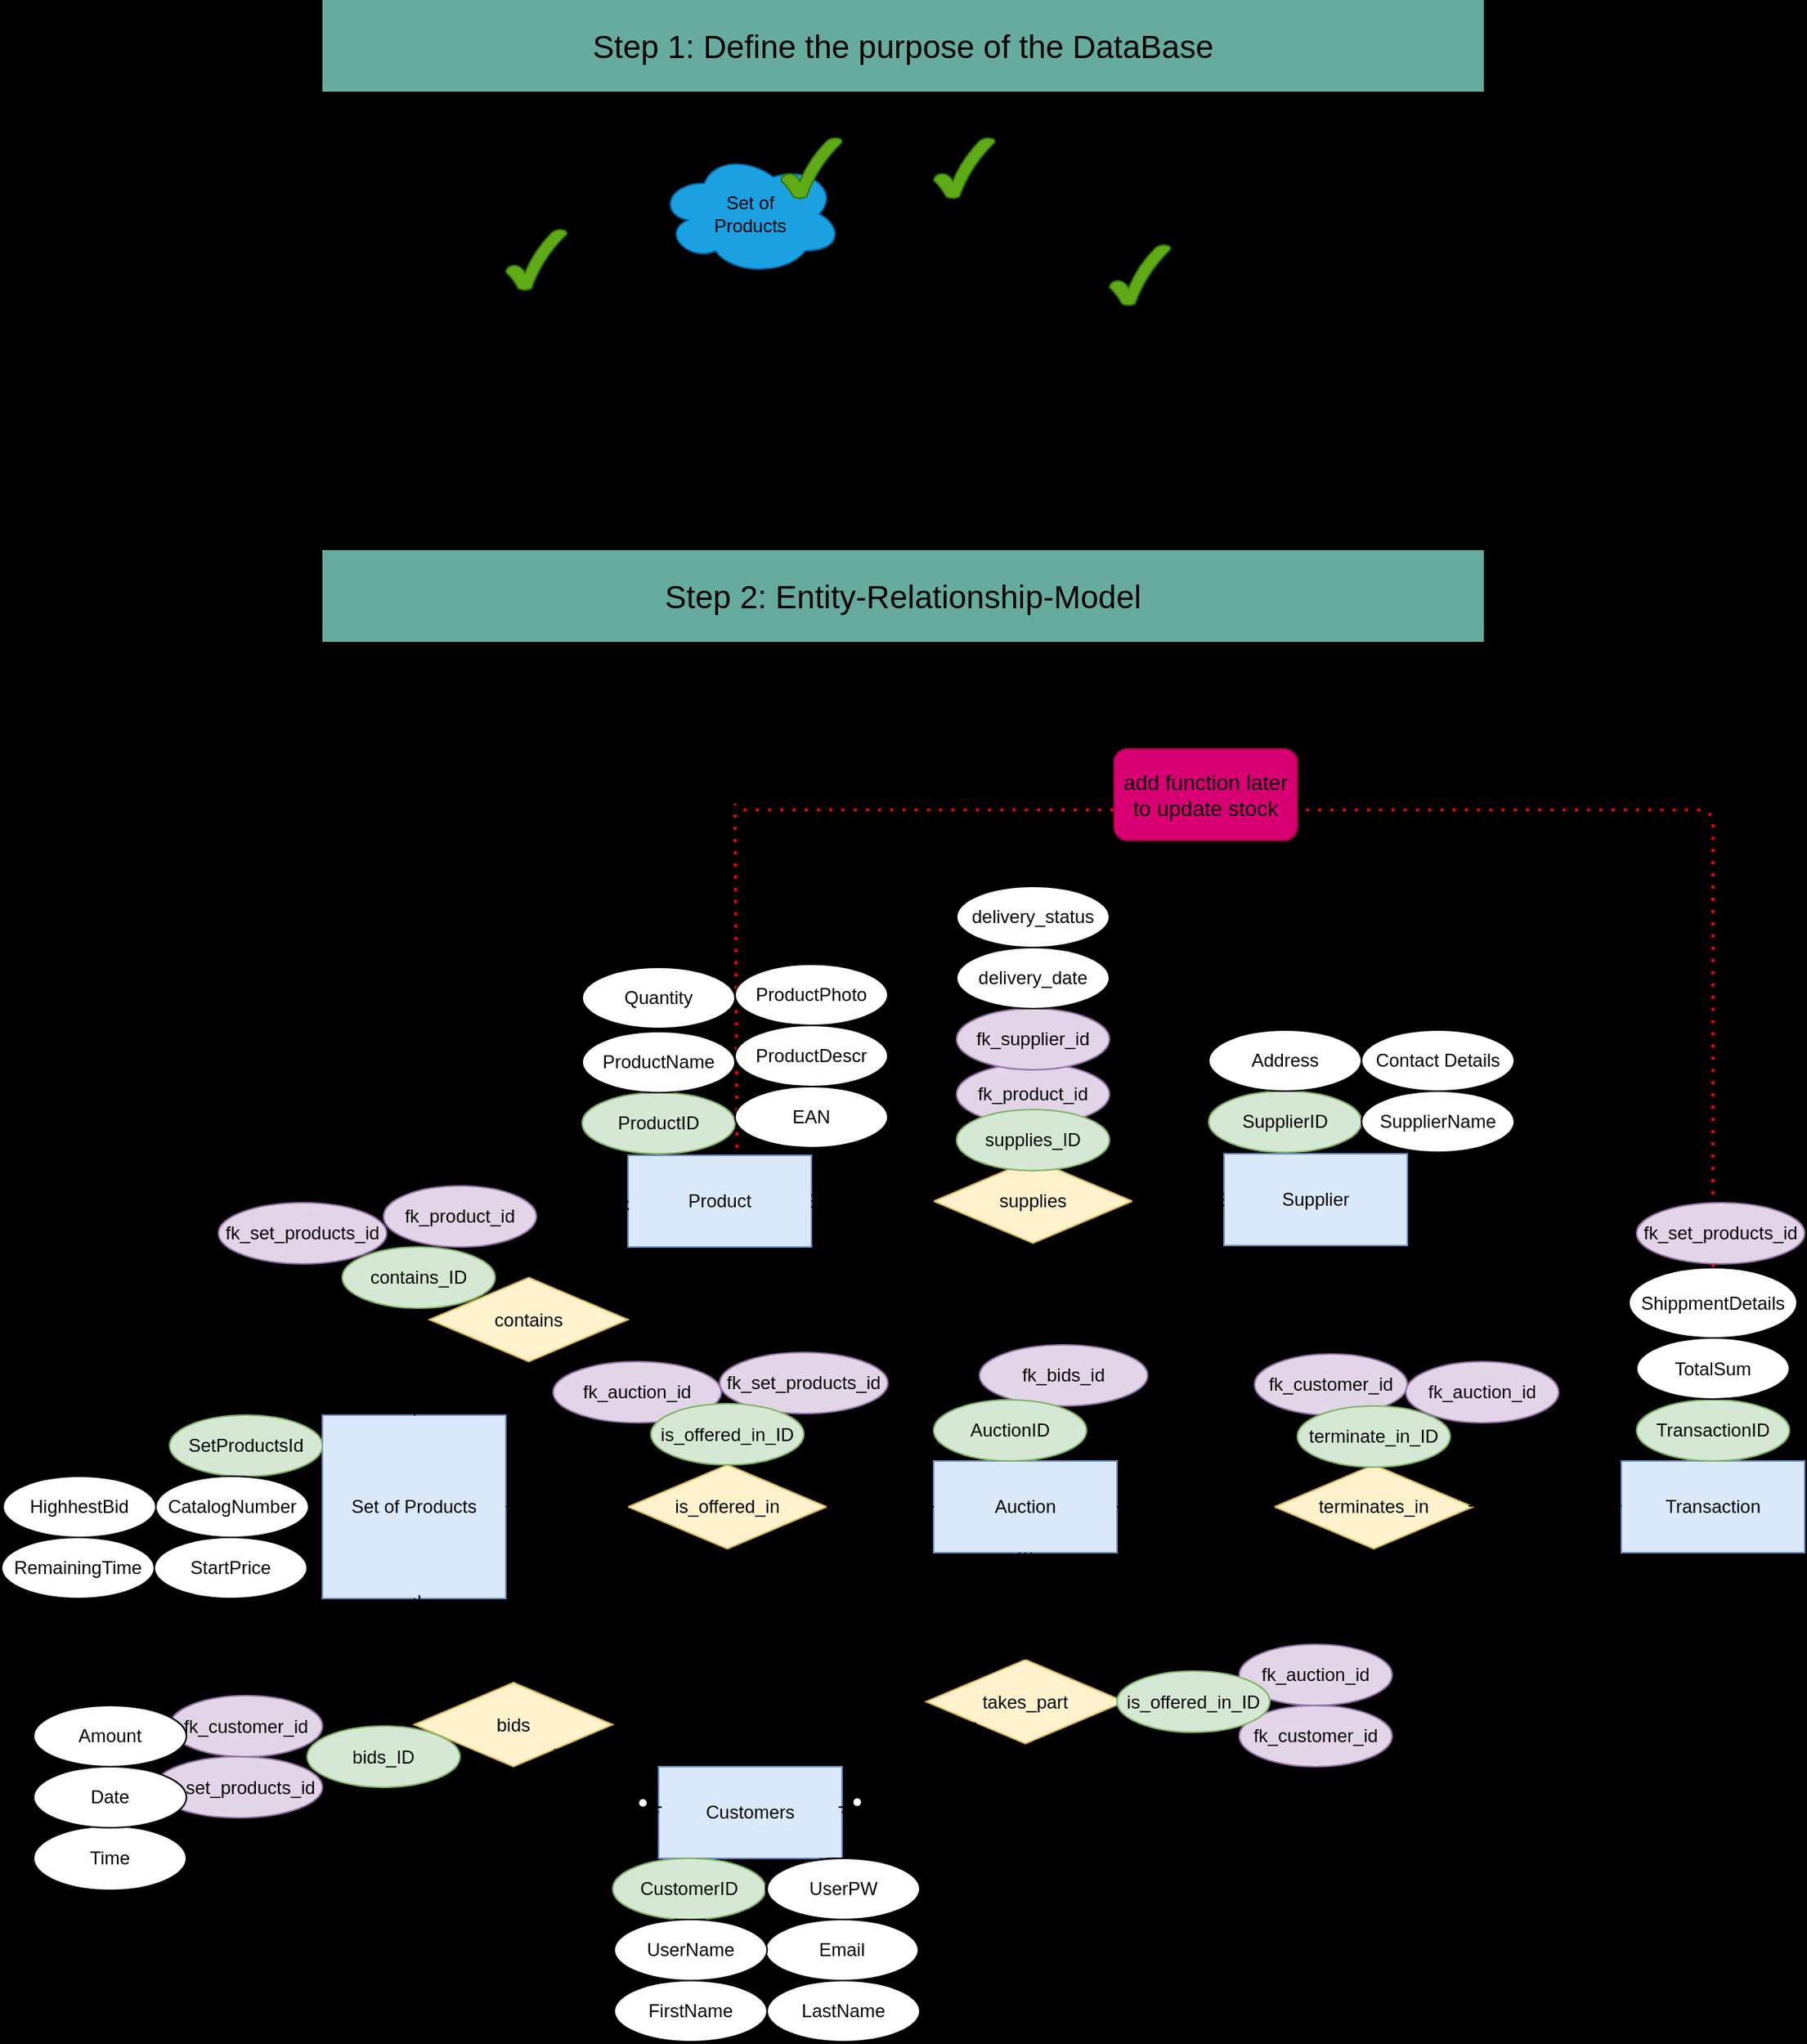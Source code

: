 <mxfile>
    <diagram id="Qlab7BlyAjxRTgfkOohs" name="Page-1">
        <mxGraphModel dx="2033" dy="614" grid="0" gridSize="10" guides="1" tooltips="1" connect="1" arrows="1" fold="1" page="0" pageScale="1" pageWidth="827" pageHeight="1169" background="#000000" math="0" shadow="0">
            <root>
                <mxCell id="0"/>
                <mxCell id="1" parent="0"/>
                <mxCell id="-xcbg-qOsnuhI51LGYwy-141" value="" style="endArrow=none;dashed=1;html=1;dashPattern=1 3;strokeWidth=2;exitX=0.427;exitY=-0.017;exitDx=0;exitDy=0;exitPerimeter=0;strokeColor=#FF0000;fontColor=#000000;" parent="1" edge="1">
                    <mxGeometry x="310" y="566.02" width="50" height="50" as="geometry">
                        <mxPoint x="311.24" y="791" as="sourcePoint"/>
                        <mxPoint x="310" y="566.02" as="targetPoint"/>
                    </mxGeometry>
                </mxCell>
                <mxCell id="-xcbg-qOsnuhI51LGYwy-59" value="fk_set_products_id" style="ellipse;whiteSpace=wrap;html=1;align=center;fontStyle=0;labelBackgroundColor=none;fillColor=#e1d5e7;strokeColor=#9673a6;fontColor=#000000;" parent="1" vertex="1">
                    <mxGeometry x="-28" y="827" width="110" height="40" as="geometry"/>
                </mxCell>
                <mxCell id="-xcbg-qOsnuhI51LGYwy-3" value="" style="rounded=0;whiteSpace=wrap;html=1;labelBackgroundColor=#009999;labelBorderColor=#000000;strokeColor=none;fillColor=#67AB9F;fontColor=#000000;" parent="1" vertex="1">
                    <mxGeometry x="40" y="40" width="760" height="60" as="geometry"/>
                </mxCell>
                <mxCell id="-xcbg-qOsnuhI51LGYwy-4" value="&lt;font style=&quot;font-size: 21px&quot;&gt;Step 1: Define the purpose of the DataBase&lt;/font&gt;" style="text;html=1;strokeColor=none;fillColor=none;align=center;verticalAlign=middle;whiteSpace=wrap;rounded=0;labelBackgroundColor=none;fontColor=#000000;" parent="1" vertex="1">
                    <mxGeometry x="60" y="60" width="720" height="20" as="geometry"/>
                </mxCell>
                <mxCell id="-xcbg-qOsnuhI51LGYwy-6" value="&lt;span&gt;Set of&lt;br&gt;Products&lt;/span&gt;" style="ellipse;shape=cloud;whiteSpace=wrap;html=1;labelBackgroundColor=none;fillColor=#1ba1e2;strokeColor=#006EAF;fontColor=#000000;" parent="1" vertex="1">
                    <mxGeometry x="260" y="140" width="120" height="80" as="geometry"/>
                </mxCell>
                <mxCell id="-xcbg-qOsnuhI51LGYwy-8" value="Au" style="shape=actor;whiteSpace=wrap;html=1;labelBackgroundColor=none;fillColor=none;fontColor=#000000;" parent="1" vertex="1">
                    <mxGeometry x="320" y="230" width="100" height="120" as="geometry"/>
                </mxCell>
                <mxCell id="-xcbg-qOsnuhI51LGYwy-9" value="" style="ellipse;shape=cloud;whiteSpace=wrap;html=1;labelBackgroundColor=none;fillColor=none;fontColor=#000000;" parent="1" vertex="1">
                    <mxGeometry x="380" y="140" width="120" height="80" as="geometry"/>
                </mxCell>
                <mxCell id="-xcbg-qOsnuhI51LGYwy-10" value="" style="ellipse;shape=cloud;whiteSpace=wrap;html=1;labelBackgroundColor=none;fillColor=none;fontColor=#000000;" parent="1" vertex="1">
                    <mxGeometry x="150" y="190" width="120" height="80" as="geometry"/>
                </mxCell>
                <mxCell id="-xcbg-qOsnuhI51LGYwy-12" value="Auction House employee" style="text;html=1;strokeColor=none;fillColor=none;align=center;verticalAlign=middle;whiteSpace=wrap;rounded=0;labelBackgroundColor=none;fontColor=#000000;" parent="1" vertex="1">
                    <mxGeometry x="340" y="300" width="60" height="40" as="geometry"/>
                </mxCell>
                <mxCell id="-xcbg-qOsnuhI51LGYwy-13" value="Products" style="text;html=1;strokeColor=none;fillColor=none;align=center;verticalAlign=middle;whiteSpace=wrap;rounded=0;labelBackgroundColor=none;fontColor=#000000;" parent="1" vertex="1">
                    <mxGeometry x="180" y="210" width="60" height="40" as="geometry"/>
                </mxCell>
                <mxCell id="-xcbg-qOsnuhI51LGYwy-15" value="Customers" style="text;html=1;strokeColor=none;fillColor=none;align=center;verticalAlign=middle;whiteSpace=wrap;rounded=0;labelBackgroundColor=none;fontColor=#000000;" parent="1" vertex="1">
                    <mxGeometry x="410" y="160" width="60" height="40" as="geometry"/>
                </mxCell>
                <mxCell id="-xcbg-qOsnuhI51LGYwy-17" value="" style="ellipse;shape=cloud;whiteSpace=wrap;html=1;labelBackgroundColor=none;fillColor=none;fontColor=#000000;" parent="1" vertex="1">
                    <mxGeometry x="140" y="110" width="120" height="80" as="geometry"/>
                </mxCell>
                <mxCell id="-xcbg-qOsnuhI51LGYwy-18" value="Transactions" style="text;html=1;strokeColor=none;fillColor=none;align=center;verticalAlign=middle;whiteSpace=wrap;rounded=0;labelBackgroundColor=none;fontColor=#000000;" parent="1" vertex="1">
                    <mxGeometry x="170" y="130" width="60" height="40" as="geometry"/>
                </mxCell>
                <mxCell id="-xcbg-qOsnuhI51LGYwy-19" value="" style="ellipse;shape=cloud;whiteSpace=wrap;html=1;labelBackgroundColor=none;fillColor=none;fontColor=#000000;" parent="1" vertex="1">
                    <mxGeometry x="470" y="200" width="120" height="80" as="geometry"/>
                </mxCell>
                <mxCell id="-xcbg-qOsnuhI51LGYwy-20" value="Suppliers" style="text;html=1;strokeColor=none;fillColor=none;align=center;verticalAlign=middle;whiteSpace=wrap;rounded=0;labelBackgroundColor=none;fontColor=#000000;" parent="1" vertex="1">
                    <mxGeometry x="500" y="220" width="60" height="40" as="geometry"/>
                </mxCell>
                <mxCell id="-xcbg-qOsnuhI51LGYwy-21" value="" style="ellipse;shape=cloud;whiteSpace=wrap;html=1;labelBackgroundColor=none;fillColor=none;fontColor=#000000;" parent="1" vertex="1">
                    <mxGeometry x="520" y="110" width="120" height="80" as="geometry"/>
                </mxCell>
                <mxCell id="-xcbg-qOsnuhI51LGYwy-22" value="Auctions" style="text;html=1;strokeColor=none;fillColor=none;align=center;verticalAlign=middle;whiteSpace=wrap;rounded=0;labelBackgroundColor=none;fontColor=#000000;" parent="1" vertex="1">
                    <mxGeometry x="550" y="130" width="60" height="40" as="geometry"/>
                </mxCell>
                <mxCell id="-xcbg-qOsnuhI51LGYwy-25" value="" style="rounded=0;whiteSpace=wrap;html=1;labelBackgroundColor=#009999;labelBorderColor=#000000;strokeColor=none;fillColor=#67AB9F;fontColor=#000000;" parent="1" vertex="1">
                    <mxGeometry x="40" y="400" width="760" height="60" as="geometry"/>
                </mxCell>
                <mxCell id="-xcbg-qOsnuhI51LGYwy-26" value="&lt;font style=&quot;font-size: 21px&quot;&gt;Step 2: Entity-Relationship-Model&lt;/font&gt;" style="text;html=1;strokeColor=none;fillColor=none;align=center;verticalAlign=middle;whiteSpace=wrap;rounded=0;labelBackgroundColor=none;fontColor=#000000;" parent="1" vertex="1">
                    <mxGeometry x="60" y="420" width="720" height="20" as="geometry"/>
                </mxCell>
                <mxCell id="-xcbg-qOsnuhI51LGYwy-27" value="Set of Products" style="rounded=0;whiteSpace=wrap;html=1;labelBackgroundColor=none;fillColor=#dae8fc;strokeColor=#6c8ebf;fontColor=#000000;" parent="1" vertex="1">
                    <mxGeometry x="40" y="966" width="120" height="120" as="geometry"/>
                </mxCell>
                <mxCell id="-xcbg-qOsnuhI51LGYwy-28" value="Product" style="rounded=0;whiteSpace=wrap;html=1;labelBackgroundColor=none;fillColor=#dae8fc;strokeColor=#6c8ebf;fontColor=#000000;" parent="1" vertex="1">
                    <mxGeometry x="240" y="796" width="120" height="60" as="geometry"/>
                </mxCell>
                <mxCell id="-xcbg-qOsnuhI51LGYwy-32" value="" style="fontSize=12;html=1;endArrow=ERoneToMany;startArrow=none;entryX=0;entryY=1;entryDx=0;entryDy=0;startFill=0;fontColor=#000000;" parent="1" target="-xcbg-qOsnuhI51LGYwy-29" edge="1">
                    <mxGeometry width="100" height="100" relative="1" as="geometry">
                        <mxPoint x="100" y="966" as="sourcePoint"/>
                        <mxPoint x="150" y="916" as="targetPoint"/>
                    </mxGeometry>
                </mxCell>
                <mxCell id="-xcbg-qOsnuhI51LGYwy-35" value="" style="fontSize=12;html=1;endArrow=ERmandOne;fontColor=#000000;" parent="1" source="-xcbg-qOsnuhI51LGYwy-29" edge="1">
                    <mxGeometry width="100" height="100" relative="1" as="geometry">
                        <mxPoint x="184" y="877" as="sourcePoint"/>
                        <mxPoint x="240" y="826" as="targetPoint"/>
                    </mxGeometry>
                </mxCell>
                <mxCell id="-xcbg-qOsnuhI51LGYwy-36" value="ProductID" style="ellipse;whiteSpace=wrap;html=1;align=center;fontStyle=0;labelBackgroundColor=none;fillColor=#d5e8d4;strokeColor=#82b366;fontColor=#000000;" parent="1" vertex="1">
                    <mxGeometry x="210" y="755" width="100" height="40" as="geometry"/>
                </mxCell>
                <mxCell id="-xcbg-qOsnuhI51LGYwy-39" value="EAN" style="ellipse;whiteSpace=wrap;html=1;align=center;fontStyle=0;labelBackgroundColor=none;fontColor=#000000;fillColor=#FFFFFF;" parent="1" vertex="1">
                    <mxGeometry x="310" y="751" width="100" height="40" as="geometry"/>
                </mxCell>
                <mxCell id="-xcbg-qOsnuhI51LGYwy-41" value="ProductDescr" style="ellipse;whiteSpace=wrap;html=1;align=center;fontStyle=0;labelBackgroundColor=none;fontColor=#000000;fillColor=#FFFFFF;" parent="1" vertex="1">
                    <mxGeometry x="310" y="711" width="100" height="40" as="geometry"/>
                </mxCell>
                <mxCell id="-xcbg-qOsnuhI51LGYwy-42" value="ProductPhoto" style="ellipse;whiteSpace=wrap;html=1;align=center;fontStyle=0;labelBackgroundColor=none;fontColor=#000000;fillColor=#FFFFFF;" parent="1" vertex="1">
                    <mxGeometry x="310" y="671" width="100" height="40" as="geometry"/>
                </mxCell>
                <mxCell id="-xcbg-qOsnuhI51LGYwy-43" value="fk_product_id" style="ellipse;whiteSpace=wrap;html=1;align=center;fontStyle=0;labelBackgroundColor=none;fillColor=#e1d5e7;strokeColor=#9673a6;fontColor=#000000;" parent="1" vertex="1">
                    <mxGeometry x="80" y="816" width="100" height="40" as="geometry"/>
                </mxCell>
                <mxCell id="-xcbg-qOsnuhI51LGYwy-44" value="RemainingTime" style="ellipse;whiteSpace=wrap;html=1;align=center;fontStyle=0;labelBackgroundColor=none;fontColor=#000000;fillColor=#FFFFFF;" parent="1" vertex="1">
                    <mxGeometry x="-170" y="1046" width="100" height="40" as="geometry"/>
                </mxCell>
                <mxCell id="-xcbg-qOsnuhI51LGYwy-45" value="StartPrice" style="ellipse;whiteSpace=wrap;html=1;align=center;fontStyle=0;labelBackgroundColor=none;fontColor=#000000;fillColor=#FFFFFF;" parent="1" vertex="1">
                    <mxGeometry x="-70" y="1046" width="100" height="40" as="geometry"/>
                </mxCell>
                <mxCell id="-xcbg-qOsnuhI51LGYwy-46" value="HighhestBid" style="ellipse;whiteSpace=wrap;html=1;align=center;fontStyle=0;labelBackgroundColor=none;fillColor=none;fontColor=#000000;" parent="1" vertex="1">
                    <mxGeometry x="-170" y="1006" width="100" height="40" as="geometry"/>
                </mxCell>
                <mxCell id="-xcbg-qOsnuhI51LGYwy-47" value="CatalogNumber" style="ellipse;whiteSpace=wrap;html=1;align=center;fontStyle=0;labelBackgroundColor=none;fillColor=none;fontColor=#000000;" parent="1" vertex="1">
                    <mxGeometry x="-70" y="1006" width="100" height="40" as="geometry"/>
                </mxCell>
                <mxCell id="-xcbg-qOsnuhI51LGYwy-48" value="SetProductsId" style="ellipse;whiteSpace=wrap;html=1;align=center;fontStyle=0;labelBackgroundColor=none;fillColor=#d5e8d4;strokeColor=#82b366;fontColor=#000000;" parent="1" vertex="1">
                    <mxGeometry x="-60" y="966" width="100" height="40" as="geometry"/>
                </mxCell>
                <mxCell id="-xcbg-qOsnuhI51LGYwy-49" value="bids" style="rhombus;whiteSpace=wrap;html=1;labelBackgroundColor=none;fillColor=#fff2cc;strokeColor=#d6b656;fontColor=#000000;" parent="1" vertex="1">
                    <mxGeometry x="100" y="1141" width="130" height="55" as="geometry"/>
                </mxCell>
                <mxCell id="-xcbg-qOsnuhI51LGYwy-50" value="Customers" style="rounded=0;whiteSpace=wrap;html=1;labelBackgroundColor=none;fillColor=#dae8fc;strokeColor=#6c8ebf;fontColor=#000000;" parent="1" vertex="1">
                    <mxGeometry x="260" y="1196" width="120" height="60" as="geometry"/>
                </mxCell>
                <mxCell id="-xcbg-qOsnuhI51LGYwy-51" value="" style="fontSize=12;html=1;endArrow=ERzeroToMany;endFill=1;entryX=0;entryY=0.5;entryDx=0;entryDy=0;fontColor=#000000;" parent="1" source="-xcbg-qOsnuhI51LGYwy-49" target="-xcbg-qOsnuhI51LGYwy-50" edge="1">
                    <mxGeometry width="100" height="100" relative="1" as="geometry">
                        <mxPoint x="310" y="1226" as="sourcePoint"/>
                        <mxPoint x="410" y="1126" as="targetPoint"/>
                    </mxGeometry>
                </mxCell>
                <mxCell id="-xcbg-qOsnuhI51LGYwy-52" value="" style="fontSize=12;html=1;endArrow=ERoneToMany;endFill=0;entryX=0.5;entryY=1;entryDx=0;entryDy=0;exitX=0.328;exitY=0.142;exitDx=0;exitDy=0;exitPerimeter=0;fontColor=#000000;" parent="1" source="-xcbg-qOsnuhI51LGYwy-49" target="-xcbg-qOsnuhI51LGYwy-27" edge="1">
                    <mxGeometry width="100" height="100" relative="1" as="geometry">
                        <mxPoint x="201.742" y="1194.686" as="sourcePoint"/>
                        <mxPoint x="270.0" y="1236" as="targetPoint"/>
                    </mxGeometry>
                </mxCell>
                <mxCell id="-xcbg-qOsnuhI51LGYwy-53" value="&lt;font&gt;CustomerID&lt;/font&gt;" style="ellipse;whiteSpace=wrap;html=1;align=center;labelBackgroundColor=none;fillColor=#d5e8d4;strokeColor=#82b366;fontColor=#000000;" parent="1" vertex="1">
                    <mxGeometry x="230" y="1256" width="100" height="40" as="geometry"/>
                </mxCell>
                <mxCell id="-xcbg-qOsnuhI51LGYwy-54" value="&lt;font&gt;UserPW&lt;/font&gt;" style="ellipse;whiteSpace=wrap;html=1;align=center;labelBackgroundColor=none;fillColor=none;fontColor=#000000;" parent="1" vertex="1">
                    <mxGeometry x="330" y="1256" width="100" height="40" as="geometry"/>
                </mxCell>
                <mxCell id="-xcbg-qOsnuhI51LGYwy-55" value="&lt;font&gt;UserName&lt;/font&gt;" style="ellipse;whiteSpace=wrap;html=1;align=center;labelBackgroundColor=none;fillColor=none;fontColor=#000000;" parent="1" vertex="1">
                    <mxGeometry x="230" y="1296" width="100" height="40" as="geometry"/>
                </mxCell>
                <mxCell id="-xcbg-qOsnuhI51LGYwy-56" value="&lt;font&gt;Email&lt;/font&gt;" style="ellipse;whiteSpace=wrap;html=1;align=center;labelBackgroundColor=none;fontColor=#000000;fillColor=#FFFFFF;" parent="1" vertex="1">
                    <mxGeometry x="330" y="1296" width="100" height="40" as="geometry"/>
                </mxCell>
                <mxCell id="-xcbg-qOsnuhI51LGYwy-57" value="&lt;font&gt;FirstName&lt;/font&gt;" style="ellipse;whiteSpace=wrap;html=1;align=center;labelBackgroundColor=none;fillColor=none;fontColor=#000000;" parent="1" vertex="1">
                    <mxGeometry x="230" y="1336" width="100" height="40" as="geometry"/>
                </mxCell>
                <mxCell id="-xcbg-qOsnuhI51LGYwy-58" value="&lt;font&gt;LastName&lt;/font&gt;" style="ellipse;whiteSpace=wrap;html=1;align=center;labelBackgroundColor=none;fillColor=none;fontColor=#000000;" parent="1" vertex="1">
                    <mxGeometry x="330" y="1336" width="100" height="40" as="geometry"/>
                </mxCell>
                <mxCell id="-xcbg-qOsnuhI51LGYwy-29" value="contains" style="rhombus;whiteSpace=wrap;html=1;labelBackgroundColor=none;fillColor=#fff2cc;strokeColor=#d6b656;fontColor=#000000;" parent="1" vertex="1">
                    <mxGeometry x="110" y="876" width="130" height="55" as="geometry"/>
                </mxCell>
                <mxCell id="-xcbg-qOsnuhI51LGYwy-61" value="Amount" style="ellipse;whiteSpace=wrap;html=1;align=center;fontStyle=0;labelBackgroundColor=none;fontColor=#000000;" parent="1" vertex="1">
                    <mxGeometry x="-150" y="1156" width="100" height="40" as="geometry"/>
                </mxCell>
                <mxCell id="-xcbg-qOsnuhI51LGYwy-62" value="Date" style="ellipse;whiteSpace=wrap;html=1;align=center;fontStyle=0;labelBackgroundColor=none;fontColor=#000000;" parent="1" vertex="1">
                    <mxGeometry x="-150" y="1196" width="100" height="40" as="geometry"/>
                </mxCell>
                <mxCell id="-xcbg-qOsnuhI51LGYwy-63" value="fk_customer_id" style="ellipse;whiteSpace=wrap;html=1;align=center;fontStyle=0;labelBackgroundColor=none;fillColor=#e1d5e7;strokeColor=#9673a6;fontColor=#000000;" parent="1" vertex="1">
                    <mxGeometry x="-60" y="1149.5" width="100" height="40" as="geometry"/>
                </mxCell>
                <mxCell id="-xcbg-qOsnuhI51LGYwy-65" value="fk_set_products_id" style="ellipse;whiteSpace=wrap;html=1;align=center;fontStyle=0;labelBackgroundColor=none;fillColor=#e1d5e7;strokeColor=#9673a6;fontColor=#000000;" parent="1" vertex="1">
                    <mxGeometry x="-70" y="1189.5" width="110" height="40" as="geometry"/>
                </mxCell>
                <mxCell id="-xcbg-qOsnuhI51LGYwy-66" value="" style="verticalLabelPosition=bottom;verticalAlign=top;html=1;shape=mxgraph.basic.tick;labelBackgroundColor=none;fillColor=#60a917;strokeColor=#2D7600;fontColor=#000000;" parent="1" vertex="1">
                    <mxGeometry x="160" y="190" width="40" height="40" as="geometry"/>
                </mxCell>
                <mxCell id="-xcbg-qOsnuhI51LGYwy-67" value="" style="verticalLabelPosition=bottom;verticalAlign=top;html=1;shape=mxgraph.basic.tick;labelBackgroundColor=none;fillColor=#60a917;strokeColor=#2D7600;fontColor=#000000;" parent="1" vertex="1">
                    <mxGeometry x="340" y="130" width="40" height="40" as="geometry"/>
                </mxCell>
                <mxCell id="-xcbg-qOsnuhI51LGYwy-68" value="" style="verticalLabelPosition=bottom;verticalAlign=top;html=1;shape=mxgraph.basic.tick;labelBackgroundColor=none;fillColor=#60a917;strokeColor=#2D7600;fontColor=#000000;" parent="1" vertex="1">
                    <mxGeometry x="440" y="130" width="40" height="40" as="geometry"/>
                </mxCell>
                <mxCell id="-xcbg-qOsnuhI51LGYwy-69" value="Supplier" style="rounded=0;whiteSpace=wrap;html=1;labelBackgroundColor=none;fillColor=#dae8fc;strokeColor=#6c8ebf;fontColor=#000000;" parent="1" vertex="1">
                    <mxGeometry x="630" y="795" width="120" height="60" as="geometry"/>
                </mxCell>
                <mxCell id="-xcbg-qOsnuhI51LGYwy-70" value="supplies" style="rhombus;whiteSpace=wrap;html=1;labelBackgroundColor=none;fillColor=#fff2cc;strokeColor=#d6b656;fontColor=#000000;" parent="1" vertex="1">
                    <mxGeometry x="440" y="798.5" width="130" height="55" as="geometry"/>
                </mxCell>
                <mxCell id="-xcbg-qOsnuhI51LGYwy-71" value="" style="fontSize=12;html=1;endArrow=ERoneToMany;startArrow=none;exitX=1;exitY=0.5;exitDx=0;exitDy=0;entryX=0;entryY=0.5;entryDx=0;entryDy=0;startFill=0;fontColor=#000000;" parent="1" source="-xcbg-qOsnuhI51LGYwy-70" target="-xcbg-qOsnuhI51LGYwy-69" edge="1">
                    <mxGeometry width="100" height="100" relative="1" as="geometry">
                        <mxPoint x="530" y="916" as="sourcePoint"/>
                        <mxPoint x="630" y="816" as="targetPoint"/>
                    </mxGeometry>
                </mxCell>
                <mxCell id="-xcbg-qOsnuhI51LGYwy-72" value="" style="fontSize=12;html=1;endArrow=none;startArrow=ERoneToMany;exitX=1;exitY=0.5;exitDx=0;exitDy=0;entryX=0;entryY=0.5;entryDx=0;entryDy=0;endFill=0;fontColor=#000000;" parent="1" source="-xcbg-qOsnuhI51LGYwy-28" target="-xcbg-qOsnuhI51LGYwy-70" edge="1">
                    <mxGeometry width="100" height="100" relative="1" as="geometry">
                        <mxPoint x="370" y="825.5" as="sourcePoint"/>
                        <mxPoint x="430" y="824.5" as="targetPoint"/>
                    </mxGeometry>
                </mxCell>
                <mxCell id="-xcbg-qOsnuhI51LGYwy-75" value="SupplierID" style="ellipse;whiteSpace=wrap;html=1;align=center;fontStyle=0;labelBackgroundColor=none;fillColor=#d5e8d4;strokeColor=#82b366;fontColor=#000000;" parent="1" vertex="1">
                    <mxGeometry x="620" y="754" width="100" height="40" as="geometry"/>
                </mxCell>
                <mxCell id="-xcbg-qOsnuhI51LGYwy-76" value="SupplierName" style="ellipse;whiteSpace=wrap;html=1;align=center;fontStyle=0;labelBackgroundColor=none;fillColor=none;fontColor=#000000;" parent="1" vertex="1">
                    <mxGeometry x="720" y="754" width="100" height="40" as="geometry"/>
                </mxCell>
                <mxCell id="-xcbg-qOsnuhI51LGYwy-77" value="Address" style="ellipse;whiteSpace=wrap;html=1;align=center;fontStyle=0;labelBackgroundColor=none;fontColor=#000000;fillColor=#FFFFFF;" parent="1" vertex="1">
                    <mxGeometry x="620" y="714" width="100" height="40" as="geometry"/>
                </mxCell>
                <mxCell id="-xcbg-qOsnuhI51LGYwy-78" value="Contact Details" style="ellipse;whiteSpace=wrap;html=1;align=center;fontStyle=0;labelBackgroundColor=none;fontColor=#000000;fillColor=#FFFFFF;" parent="1" vertex="1">
                    <mxGeometry x="720" y="714" width="100" height="40" as="geometry"/>
                </mxCell>
                <mxCell id="-xcbg-qOsnuhI51LGYwy-79" value="fk_product_id" style="ellipse;whiteSpace=wrap;html=1;align=center;fontStyle=0;labelBackgroundColor=none;fillColor=#e1d5e7;strokeColor=#9673a6;fontColor=#000000;" parent="1" vertex="1">
                    <mxGeometry x="455" y="736" width="100" height="40" as="geometry"/>
                </mxCell>
                <mxCell id="-xcbg-qOsnuhI51LGYwy-80" value="fk_supplier_id" style="ellipse;whiteSpace=wrap;html=1;align=center;fontStyle=0;labelBackgroundColor=none;fillColor=#e1d5e7;strokeColor=#9673a6;fontColor=#000000;" parent="1" vertex="1">
                    <mxGeometry x="455" y="700" width="100" height="40" as="geometry"/>
                </mxCell>
                <mxCell id="-xcbg-qOsnuhI51LGYwy-81" value="delivery_date" style="ellipse;whiteSpace=wrap;html=1;align=center;fontStyle=0;labelBackgroundColor=none;fontColor=#000000;fillColor=#FFFFFF;" parent="1" vertex="1">
                    <mxGeometry x="455" y="660" width="100" height="40" as="geometry"/>
                </mxCell>
                <mxCell id="-xcbg-qOsnuhI51LGYwy-82" value="delivery_status" style="ellipse;whiteSpace=wrap;html=1;align=center;fontStyle=0;labelBackgroundColor=none;fontColor=#000000;fillColor=#FFFFFF;" parent="1" vertex="1">
                    <mxGeometry x="455" y="620" width="100" height="40" as="geometry"/>
                </mxCell>
                <mxCell id="-xcbg-qOsnuhI51LGYwy-84" value="" style="verticalLabelPosition=bottom;verticalAlign=top;html=1;shape=mxgraph.basic.tick;labelBackgroundColor=none;fillColor=#60a917;strokeColor=#2D7600;fontColor=#000000;" parent="1" vertex="1">
                    <mxGeometry x="555" y="200" width="40" height="40" as="geometry"/>
                </mxCell>
                <mxCell id="-xcbg-qOsnuhI51LGYwy-85" value="Auction" style="rounded=0;whiteSpace=wrap;html=1;labelBackgroundColor=none;fillColor=#dae8fc;strokeColor=#6c8ebf;fontColor=#000000;" parent="1" vertex="1">
                    <mxGeometry x="440" y="996" width="120" height="60" as="geometry"/>
                </mxCell>
                <mxCell id="-xcbg-qOsnuhI51LGYwy-86" value="is_offered_in" style="rhombus;whiteSpace=wrap;html=1;labelBackgroundColor=none;fillColor=#fff2cc;strokeColor=#d6b656;fontColor=#000000;" parent="1" vertex="1">
                    <mxGeometry x="240" y="998.5" width="130" height="55" as="geometry"/>
                </mxCell>
                <mxCell id="-xcbg-qOsnuhI51LGYwy-87" value="takes_part" style="rhombus;whiteSpace=wrap;html=1;labelBackgroundColor=none;fillColor=#fff2cc;strokeColor=#d6b656;fontColor=#000000;" parent="1" vertex="1">
                    <mxGeometry x="435" y="1126" width="130" height="55" as="geometry"/>
                </mxCell>
                <mxCell id="-xcbg-qOsnuhI51LGYwy-88" value="" style="fontSize=12;html=1;endArrow=ERzeroToMany;endFill=1;entryX=1;entryY=0.5;entryDx=0;entryDy=0;exitX=0;exitY=1;exitDx=0;exitDy=0;fontColor=#000000;" parent="1" source="-xcbg-qOsnuhI51LGYwy-87" target="-xcbg-qOsnuhI51LGYwy-50" edge="1">
                    <mxGeometry width="100" height="100" relative="1" as="geometry">
                        <mxPoint x="425.872" y="1165.996" as="sourcePoint"/>
                        <mxPoint x="494.13" y="1207.31" as="targetPoint"/>
                    </mxGeometry>
                </mxCell>
                <mxCell id="-xcbg-qOsnuhI51LGYwy-90" value="" style="fontSize=12;html=1;endArrow=ERoneToMany;endFill=0;entryX=0.5;entryY=1;entryDx=0;entryDy=0;exitX=0.5;exitY=0;exitDx=0;exitDy=0;fontColor=#000000;" parent="1" source="-xcbg-qOsnuhI51LGYwy-87" target="-xcbg-qOsnuhI51LGYwy-85" edge="1">
                    <mxGeometry width="100" height="100" relative="1" as="geometry">
                        <mxPoint x="152.64" y="1158.81" as="sourcePoint"/>
                        <mxPoint x="110.0" y="1096" as="targetPoint"/>
                        <Array as="points"/>
                    </mxGeometry>
                </mxCell>
                <mxCell id="-xcbg-qOsnuhI51LGYwy-91" value="terminates_in" style="rhombus;whiteSpace=wrap;html=1;labelBackgroundColor=none;fillColor=#fff2cc;strokeColor=#d6b656;fontColor=#000000;" parent="1" vertex="1">
                    <mxGeometry x="663" y="998.5" width="130" height="55" as="geometry"/>
                </mxCell>
                <mxCell id="-xcbg-qOsnuhI51LGYwy-92" value="Transaction" style="rounded=0;whiteSpace=wrap;html=1;labelBackgroundColor=none;fillColor=#dae8fc;strokeColor=#6c8ebf;fontColor=#000000;" parent="1" vertex="1">
                    <mxGeometry x="890" y="996" width="120" height="60" as="geometry"/>
                </mxCell>
                <mxCell id="-xcbg-qOsnuhI51LGYwy-95" value="Time" style="ellipse;whiteSpace=wrap;html=1;align=center;fontStyle=0;labelBackgroundColor=none;fontColor=#000000;" parent="1" vertex="1">
                    <mxGeometry x="-150" y="1235" width="100" height="42" as="geometry"/>
                </mxCell>
                <mxCell id="-xcbg-qOsnuhI51LGYwy-96" value="" style="fontSize=12;html=1;endArrow=ERoneToMany;startArrow=ERmandOne;entryX=0;entryY=0.5;entryDx=0;entryDy=0;fontColor=#000000;" parent="1" target="-xcbg-qOsnuhI51LGYwy-86" edge="1">
                    <mxGeometry width="100" height="100" relative="1" as="geometry">
                        <mxPoint x="160" y="1026" as="sourcePoint"/>
                        <mxPoint x="260" y="926" as="targetPoint"/>
                    </mxGeometry>
                </mxCell>
                <mxCell id="-xcbg-qOsnuhI51LGYwy-97" value="" style="fontSize=12;html=1;endArrow=ERone;endFill=1;entryX=0;entryY=0.5;entryDx=0;entryDy=0;fontColor=#000000;" parent="1" target="-xcbg-qOsnuhI51LGYwy-85" edge="1">
                    <mxGeometry width="100" height="100" relative="1" as="geometry">
                        <mxPoint x="370" y="1026" as="sourcePoint"/>
                        <mxPoint x="470" y="926" as="targetPoint"/>
                    </mxGeometry>
                </mxCell>
                <mxCell id="-xcbg-qOsnuhI51LGYwy-99" value="fk_customer_id" style="ellipse;whiteSpace=wrap;html=1;align=center;fontStyle=0;labelBackgroundColor=none;fillColor=#e1d5e7;strokeColor=#9673a6;fontColor=#000000;" parent="1" vertex="1">
                    <mxGeometry x="640" y="1156" width="100" height="40" as="geometry"/>
                </mxCell>
                <mxCell id="-xcbg-qOsnuhI51LGYwy-100" value="fk_auction_id" style="ellipse;whiteSpace=wrap;html=1;align=center;fontStyle=0;labelBackgroundColor=none;fillColor=#e1d5e7;strokeColor=#9673a6;fontColor=#000000;" parent="1" vertex="1">
                    <mxGeometry x="640" y="1116" width="100" height="40" as="geometry"/>
                </mxCell>
                <mxCell id="-xcbg-qOsnuhI51LGYwy-104" value="fk_set_products_id" style="ellipse;whiteSpace=wrap;html=1;align=center;fontStyle=0;labelBackgroundColor=none;fillColor=#e1d5e7;strokeColor=#9673a6;fontColor=#000000;" parent="1" vertex="1">
                    <mxGeometry x="300" y="925" width="110" height="40" as="geometry"/>
                </mxCell>
                <mxCell id="-xcbg-qOsnuhI51LGYwy-105" value="fk_auction_id" style="ellipse;whiteSpace=wrap;html=1;align=center;fontStyle=0;labelBackgroundColor=none;fillColor=#e1d5e7;strokeColor=#9673a6;fontColor=#000000;" parent="1" vertex="1">
                    <mxGeometry x="191" y="931" width="110" height="40" as="geometry"/>
                </mxCell>
                <mxCell id="-xcbg-qOsnuhI51LGYwy-107" value="fk_bids_id" style="ellipse;whiteSpace=wrap;html=1;align=center;fontStyle=0;labelBackgroundColor=none;fillColor=#e1d5e7;strokeColor=#9673a6;fontColor=#000000;" parent="1" vertex="1">
                    <mxGeometry x="470" y="920" width="110" height="40" as="geometry"/>
                </mxCell>
                <mxCell id="-xcbg-qOsnuhI51LGYwy-108" value="&lt;font&gt;contains_ID&lt;/font&gt;" style="ellipse;whiteSpace=wrap;html=1;align=center;labelBackgroundColor=none;fillColor=#d5e8d4;strokeColor=#82b366;fontColor=#000000;" parent="1" vertex="1">
                    <mxGeometry x="53" y="856" width="100" height="40" as="geometry"/>
                </mxCell>
                <mxCell id="-xcbg-qOsnuhI51LGYwy-109" value="&lt;font&gt;supplies_ID&lt;/font&gt;" style="ellipse;whiteSpace=wrap;html=1;align=center;labelBackgroundColor=none;fillColor=#d5e8d4;strokeColor=#82b366;fontColor=#000000;" parent="1" vertex="1">
                    <mxGeometry x="455" y="766" width="100" height="40" as="geometry"/>
                </mxCell>
                <mxCell id="-xcbg-qOsnuhI51LGYwy-110" value="&lt;font&gt;is_offered_in_ID&lt;/font&gt;" style="ellipse;whiteSpace=wrap;html=1;align=center;labelBackgroundColor=none;fillColor=#d5e8d4;strokeColor=#82b366;fontColor=#000000;" parent="1" vertex="1">
                    <mxGeometry x="255" y="958.5" width="100" height="40" as="geometry"/>
                </mxCell>
                <mxCell id="-xcbg-qOsnuhI51LGYwy-113" value="&lt;font&gt;is_offered_in_ID&lt;/font&gt;" style="ellipse;whiteSpace=wrap;html=1;align=center;labelBackgroundColor=none;fillColor=#d5e8d4;strokeColor=#82b366;fontColor=#000000;" parent="1" vertex="1">
                    <mxGeometry x="560" y="1133.5" width="100" height="40" as="geometry"/>
                </mxCell>
                <mxCell id="-xcbg-qOsnuhI51LGYwy-114" value="&lt;font&gt;bids_ID&lt;/font&gt;" style="ellipse;whiteSpace=wrap;html=1;align=center;labelBackgroundColor=none;fillColor=#d5e8d4;strokeColor=#82b366;fontColor=#000000;" parent="1" vertex="1">
                    <mxGeometry x="30" y="1169.5" width="100" height="40" as="geometry"/>
                </mxCell>
                <mxCell id="-xcbg-qOsnuhI51LGYwy-98" value="&lt;font&gt;AuctionID&lt;/font&gt;" style="ellipse;whiteSpace=wrap;html=1;align=center;labelBackgroundColor=none;fillColor=#d5e8d4;strokeColor=#82b366;fontColor=#000000;" parent="1" vertex="1">
                    <mxGeometry x="440" y="956" width="100" height="40" as="geometry"/>
                </mxCell>
                <mxCell id="-xcbg-qOsnuhI51LGYwy-117" value="" style="fontSize=12;html=1;endArrow=ERone;endFill=1;entryX=0;entryY=0.5;entryDx=0;entryDy=0;exitX=1;exitY=0.5;exitDx=0;exitDy=0;fontColor=#000000;" parent="1" source="-xcbg-qOsnuhI51LGYwy-85" target="-xcbg-qOsnuhI51LGYwy-91" edge="1">
                    <mxGeometry width="100" height="100" relative="1" as="geometry">
                        <mxPoint x="400" y="1106" as="sourcePoint"/>
                        <mxPoint x="500" y="1006" as="targetPoint"/>
                    </mxGeometry>
                </mxCell>
                <mxCell id="-xcbg-qOsnuhI51LGYwy-119" value="" style="fontSize=12;html=1;endArrow=ERone;endFill=1;entryX=0;entryY=0.5;entryDx=0;entryDy=0;exitX=1;exitY=0.5;exitDx=0;exitDy=0;fontColor=#000000;" parent="1" edge="1">
                    <mxGeometry width="100" height="100" relative="1" as="geometry">
                        <mxPoint x="790" y="1025.41" as="sourcePoint"/>
                        <mxPoint x="890" y="1025.41" as="targetPoint"/>
                    </mxGeometry>
                </mxCell>
                <mxCell id="-xcbg-qOsnuhI51LGYwy-120" value="fk_customer_id" style="ellipse;whiteSpace=wrap;html=1;align=center;fontStyle=0;labelBackgroundColor=none;fillColor=#e1d5e7;strokeColor=#9673a6;fontColor=#000000;" parent="1" vertex="1">
                    <mxGeometry x="650" y="926" width="100" height="40" as="geometry"/>
                </mxCell>
                <mxCell id="-xcbg-qOsnuhI51LGYwy-121" value="&lt;font&gt;terminate_in_ID&lt;/font&gt;" style="ellipse;whiteSpace=wrap;html=1;align=center;labelBackgroundColor=none;fillColor=#d5e8d4;strokeColor=#82b366;fontColor=#000000;" parent="1" vertex="1">
                    <mxGeometry x="678" y="960" width="100" height="40" as="geometry"/>
                </mxCell>
                <mxCell id="-xcbg-qOsnuhI51LGYwy-122" value="&lt;font&gt;TransactionID&lt;/font&gt;" style="ellipse;whiteSpace=wrap;html=1;align=center;labelBackgroundColor=none;fillColor=#d5e8d4;strokeColor=#82b366;fontColor=#000000;" parent="1" vertex="1">
                    <mxGeometry x="900" y="956" width="100" height="40" as="geometry"/>
                </mxCell>
                <mxCell id="-xcbg-qOsnuhI51LGYwy-123" value="TotalSum" style="ellipse;whiteSpace=wrap;html=1;align=center;fontStyle=0;labelBackgroundColor=none;fillColor=none;fontColor=#000000;" parent="1" vertex="1">
                    <mxGeometry x="900" y="915.5" width="100" height="40" as="geometry"/>
                </mxCell>
                <mxCell id="-xcbg-qOsnuhI51LGYwy-124" value="ShippmentDetails" style="ellipse;whiteSpace=wrap;html=1;align=center;fontStyle=0;labelBackgroundColor=none;fillColor=none;fontColor=#000000;" parent="1" vertex="1">
                    <mxGeometry x="895" y="869.5" width="110" height="46" as="geometry"/>
                </mxCell>
                <mxCell id="-xcbg-qOsnuhI51LGYwy-125" value="fk_auction_id" style="ellipse;whiteSpace=wrap;html=1;align=center;fontStyle=0;labelBackgroundColor=none;fillColor=#e1d5e7;strokeColor=#9673a6;fontColor=#000000;" parent="1" vertex="1">
                    <mxGeometry x="749" y="931" width="100" height="40" as="geometry"/>
                </mxCell>
                <mxCell id="-xcbg-qOsnuhI51LGYwy-40" value="ProductName" style="ellipse;whiteSpace=wrap;html=1;align=center;fontStyle=0;labelBackgroundColor=none;fontColor=#000000;fillColor=#FFFFFF;" parent="1" vertex="1">
                    <mxGeometry x="210" y="715" width="100" height="40" as="geometry"/>
                </mxCell>
                <mxCell id="-xcbg-qOsnuhI51LGYwy-140" value="" style="endArrow=none;dashed=1;html=1;dashPattern=1 3;strokeWidth=2;exitX=0.5;exitY=0;exitDx=0;exitDy=0;strokeColor=#FF0000;fontColor=#000000;" parent="1" source="-xcbg-qOsnuhI51LGYwy-124" edge="1">
                    <mxGeometry x="262" y="570" width="50" height="50" as="geometry">
                        <mxPoint x="340" y="880" as="sourcePoint"/>
                        <mxPoint x="310" y="570" as="targetPoint"/>
                        <Array as="points">
                            <mxPoint x="950" y="570"/>
                        </Array>
                    </mxGeometry>
                </mxCell>
                <mxCell id="-xcbg-qOsnuhI51LGYwy-143" value="&lt;font style=&quot;font-size: 14px&quot;&gt;add function later to update stock&lt;/font&gt;" style="rounded=1;whiteSpace=wrap;html=1;labelBackgroundColor=none;strokeColor=#A50040;fillColor=#D80073;fontSize=14;fontColor=#000000;" parent="1" vertex="1">
                    <mxGeometry x="558" y="530" width="120" height="60" as="geometry"/>
                </mxCell>
                <mxCell id="-xcbg-qOsnuhI51LGYwy-144" value="Quantity" style="ellipse;whiteSpace=wrap;html=1;align=center;fontStyle=0;labelBackgroundColor=none;fontColor=#000000;fillColor=#FFFFFF;" parent="1" vertex="1">
                    <mxGeometry x="210" y="673" width="100" height="40" as="geometry"/>
                </mxCell>
                <mxCell id="2" value="&lt;font&gt;UserPW&lt;/font&gt;" style="ellipse;whiteSpace=wrap;html=1;align=center;labelBackgroundColor=none;fillColor=none;fontColor=#000000;" vertex="1" parent="1">
                    <mxGeometry x="330" y="1256" width="100" height="40" as="geometry"/>
                </mxCell>
                <mxCell id="3" value="&lt;font&gt;LastName&lt;/font&gt;" style="ellipse;whiteSpace=wrap;html=1;align=center;labelBackgroundColor=none;fillColor=none;fontColor=#000000;" vertex="1" parent="1">
                    <mxGeometry x="330" y="1336" width="100" height="40" as="geometry"/>
                </mxCell>
                <mxCell id="4" value="&lt;font&gt;FirstName&lt;/font&gt;" style="ellipse;whiteSpace=wrap;html=1;align=center;labelBackgroundColor=none;fillColor=none;fontColor=#000000;" vertex="1" parent="1">
                    <mxGeometry x="230" y="1336" width="100" height="40" as="geometry"/>
                </mxCell>
                <mxCell id="5" value="&lt;font&gt;UserName&lt;/font&gt;" style="ellipse;whiteSpace=wrap;html=1;align=center;labelBackgroundColor=none;fillColor=none;fontColor=#000000;" vertex="1" parent="1">
                    <mxGeometry x="230" y="1296" width="100" height="40" as="geometry"/>
                </mxCell>
                <mxCell id="6" value="Time" style="ellipse;whiteSpace=wrap;html=1;align=center;fontStyle=0;labelBackgroundColor=none;fontColor=#000000;" vertex="1" parent="1">
                    <mxGeometry x="-150" y="1235" width="100" height="42" as="geometry"/>
                </mxCell>
                <mxCell id="7" value="&lt;font&gt;UserPW&lt;/font&gt;" style="ellipse;whiteSpace=wrap;html=1;align=center;labelBackgroundColor=none;fontColor=#000000;fillColor=#FFFFFF;" vertex="1" parent="1">
                    <mxGeometry x="331" y="1256" width="100" height="40" as="geometry"/>
                </mxCell>
                <mxCell id="8" value="&lt;font&gt;LastName&lt;/font&gt;" style="ellipse;whiteSpace=wrap;html=1;align=center;labelBackgroundColor=none;fontColor=#000000;fillColor=#FFFFFF;" vertex="1" parent="1">
                    <mxGeometry x="331" y="1336" width="100" height="40" as="geometry"/>
                </mxCell>
                <mxCell id="9" value="&lt;font&gt;FirstName&lt;/font&gt;" style="ellipse;whiteSpace=wrap;html=1;align=center;labelBackgroundColor=none;fontColor=#000000;fillColor=#FFFFFF;" vertex="1" parent="1">
                    <mxGeometry x="231" y="1336" width="100" height="40" as="geometry"/>
                </mxCell>
                <mxCell id="10" value="&lt;font&gt;UserName&lt;/font&gt;" style="ellipse;whiteSpace=wrap;html=1;align=center;labelBackgroundColor=none;fontColor=#000000;fillColor=#FFFFFF;" vertex="1" parent="1">
                    <mxGeometry x="231" y="1296" width="100" height="40" as="geometry"/>
                </mxCell>
                <mxCell id="11" value="Time" style="ellipse;whiteSpace=wrap;html=1;align=center;fontStyle=0;labelBackgroundColor=none;fontColor=#000000;fillColor=#FFFFFF;" vertex="1" parent="1">
                    <mxGeometry x="-149" y="1235" width="100" height="42" as="geometry"/>
                </mxCell>
                <mxCell id="12" value="Amount" style="ellipse;whiteSpace=wrap;html=1;align=center;fontStyle=0;labelBackgroundColor=none;fontColor=#000000;fillColor=#FFFFFF;" vertex="1" parent="1">
                    <mxGeometry x="-149" y="1156" width="100" height="40" as="geometry"/>
                </mxCell>
                <mxCell id="13" value="Date" style="ellipse;whiteSpace=wrap;html=1;align=center;fontStyle=0;labelBackgroundColor=none;fontColor=#000000;fillColor=#FFFFFF;" vertex="1" parent="1">
                    <mxGeometry x="-149" y="1196" width="100" height="40" as="geometry"/>
                </mxCell>
                <mxCell id="14" value="CatalogNumber" style="ellipse;whiteSpace=wrap;html=1;align=center;fontStyle=0;labelBackgroundColor=none;fontColor=#000000;fillColor=#FFFFFF;" vertex="1" parent="1">
                    <mxGeometry x="-69" y="1006" width="100" height="40" as="geometry"/>
                </mxCell>
                <mxCell id="15" value="HighhestBid" style="ellipse;whiteSpace=wrap;html=1;align=center;fontStyle=0;labelBackgroundColor=none;fontColor=#000000;fillColor=#FFFFFF;" vertex="1" parent="1">
                    <mxGeometry x="-169" y="1006" width="100" height="40" as="geometry"/>
                </mxCell>
                <mxCell id="16" value="TotalSum" style="ellipse;whiteSpace=wrap;html=1;align=center;fontStyle=0;labelBackgroundColor=none;fontColor=#000000;fillColor=#FFFFFF;" vertex="1" parent="1">
                    <mxGeometry x="900" y="915.5" width="100" height="40" as="geometry"/>
                </mxCell>
                <mxCell id="17" value="ShippmentDetails" style="ellipse;whiteSpace=wrap;html=1;align=center;fontStyle=0;labelBackgroundColor=none;fontColor=#000000;fillColor=#FFFFFF;" vertex="1" parent="1">
                    <mxGeometry x="895" y="869.5" width="110" height="46" as="geometry"/>
                </mxCell>
                <mxCell id="18" value="SupplierName" style="ellipse;whiteSpace=wrap;html=1;align=center;fontStyle=0;labelBackgroundColor=none;fontColor=#000000;fillColor=#FFFFFF;" vertex="1" parent="1">
                    <mxGeometry x="720" y="754" width="100" height="40" as="geometry"/>
                </mxCell>
                <mxCell id="-xcbg-qOsnuhI51LGYwy-126" value="fk_set_products_id" style="ellipse;whiteSpace=wrap;html=1;align=center;fontStyle=0;labelBackgroundColor=none;fillColor=#e1d5e7;strokeColor=#9673a6;fontColor=#000000;" parent="1" vertex="1">
                    <mxGeometry x="900" y="827" width="110" height="40" as="geometry"/>
                </mxCell>
            </root>
        </mxGraphModel>
    </diagram>
</mxfile>